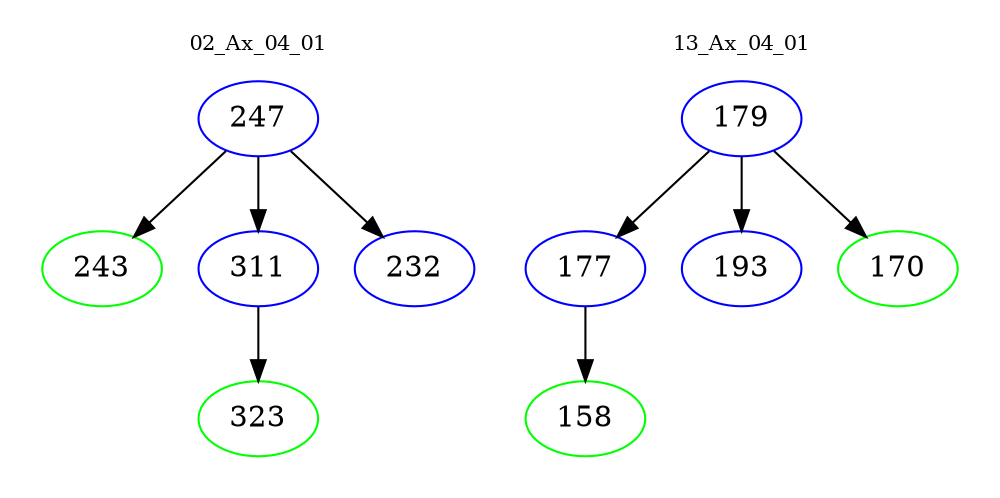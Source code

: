 digraph{
subgraph cluster_0 {
color = white
label = "02_Ax_04_01";
fontsize=10;
T0_247 [label="247", color="blue"]
T0_247 -> T0_243 [color="black"]
T0_243 [label="243", color="green"]
T0_247 -> T0_311 [color="black"]
T0_311 [label="311", color="blue"]
T0_311 -> T0_323 [color="black"]
T0_323 [label="323", color="green"]
T0_247 -> T0_232 [color="black"]
T0_232 [label="232", color="blue"]
}
subgraph cluster_1 {
color = white
label = "13_Ax_04_01";
fontsize=10;
T1_179 [label="179", color="blue"]
T1_179 -> T1_177 [color="black"]
T1_177 [label="177", color="blue"]
T1_177 -> T1_158 [color="black"]
T1_158 [label="158", color="green"]
T1_179 -> T1_193 [color="black"]
T1_193 [label="193", color="blue"]
T1_179 -> T1_170 [color="black"]
T1_170 [label="170", color="green"]
}
}
